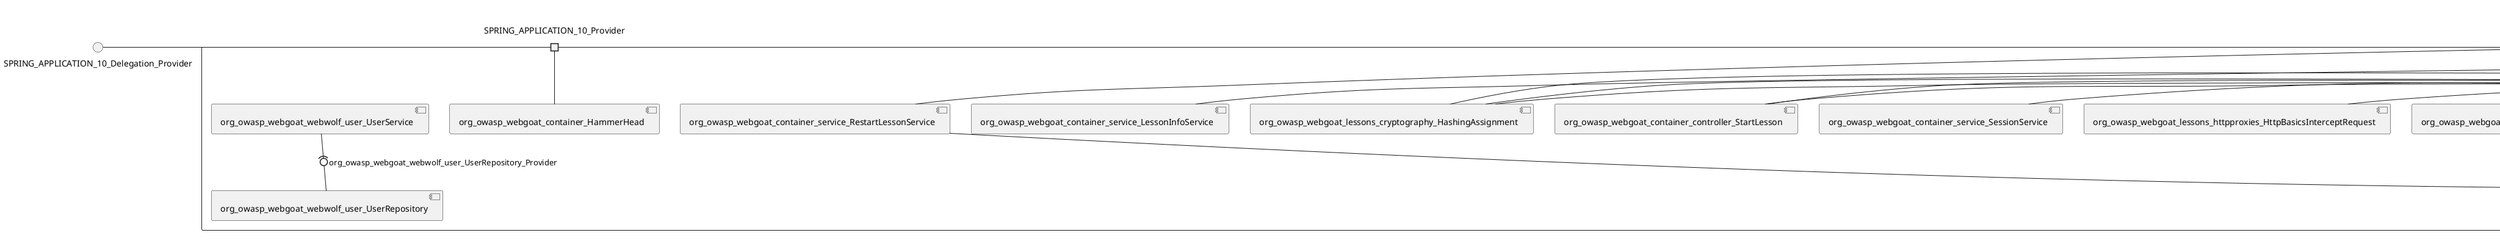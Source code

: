 @startuml
skinparam fixCircleLabelOverlapping true
skinparam componentStyle uml2
() SPRING_APPLICATION_10_Delegation_Provider
() SPRING_APPLICATION_11_Delegation_Provider
() SPRING_APPLICATION_12_Delegation_Provider
() SPRING_APPLICATION_13_Delegation_Provider
() SPRING_APPLICATION_14_Delegation_Provider
() SPRING_APPLICATION_15_Delegation_Provider
() SPRING_APPLICATION_16_Delegation_Provider
() SPRING_APPLICATION_2_Delegation_Provider
() SPRING_APPLICATION_3_Delegation_Provider
() SPRING_APPLICATION_4_Delegation_Provider
() SPRING_APPLICATION_5_Delegation_Provider
() SPRING_APPLICATION_6_Delegation_Provider
() SPRING_APPLICATION_7_Delegation_Provider
() SPRING_APPLICATION_8_Delegation_Provider
() SPRING_APPLICATION_9_Delegation_Provider
() SPRING_APPLICATION_BypassRestrictions_FieldRestrictions_POST_Delegation_Provider
() SPRING_APPLICATION_BypassRestrictions_frontendValidation_POST_Delegation_Provider
() SPRING_APPLICATION_ChromeDevTools_dummy_POST_Delegation_Provider
() SPRING_APPLICATION_ChromeDevTools_network_POST_Delegation_Provider
() SPRING_APPLICATION_CrossSiteScriptingStored_stored_xss_POST_Delegation_Provider
() SPRING_APPLICATION_CrossSiteScriptingStored_stored_xss_follow_up_POST_Delegation_Provider
() SPRING_APPLICATION_CrossSiteScripting_attack1_POST_Delegation_Provider
() SPRING_APPLICATION_CrossSiteScripting_attack3_POST_Delegation_Provider
() SPRING_APPLICATION_CrossSiteScripting_attack4_POST_Delegation_Provider
() SPRING_APPLICATION_CrossSiteScripting_attack5a_GET_Delegation_Provider
() SPRING_APPLICATION_CrossSiteScripting_attack6a_POST_Delegation_Provider
() SPRING_APPLICATION_CrossSiteScripting_dom_follow_up_POST_Delegation_Provider
() SPRING_APPLICATION_CrossSiteScripting_phone_home_xss_POST_Delegation_Provider
() SPRING_APPLICATION_CrossSiteScripting_quiz_GET_POST_Delegation_Provider
() SPRING_APPLICATION_Delegation_Provider
() SPRING_APPLICATION_GET_10_Delegation_Provider
() SPRING_APPLICATION_GET_11_Delegation_Provider
() SPRING_APPLICATION_GET_2_Delegation_Provider
() SPRING_APPLICATION_GET_3_Delegation_Provider
() SPRING_APPLICATION_GET_4_Delegation_Provider
() SPRING_APPLICATION_GET_5_Delegation_Provider
() SPRING_APPLICATION_GET_6_Delegation_Provider
() SPRING_APPLICATION_GET_7_Delegation_Provider
() SPRING_APPLICATION_GET_8_Delegation_Provider
() SPRING_APPLICATION_GET_9_Delegation_Provider
() SPRING_APPLICATION_GET_Delegation_Provider
() SPRING_APPLICATION_HtmlTampering_task_POST_Delegation_Provider
() SPRING_APPLICATION_HttpBasics_attack1_POST_Delegation_Provider
() SPRING_APPLICATION_HttpBasics_attack2_POST_Delegation_Provider
() SPRING_APPLICATION_IDOR_diff_attributes_POST_Delegation_Provider
() SPRING_APPLICATION_IDOR_login_POST_Delegation_Provider
() SPRING_APPLICATION_IDOR_profile_alt_path_POST_Delegation_Provider
() SPRING_APPLICATION_InsecureDeserialization_task_POST_Delegation_Provider
() SPRING_APPLICATION_InsecureLogin_Delegation_Provider
() SPRING_APPLICATION_JWT_decode_POST_Delegation_Provider
() SPRING_APPLICATION_JWT_jku_Delegation_Provider
() SPRING_APPLICATION_JWT_kid_Delegation_Provider
() SPRING_APPLICATION_JWT_quiz_GET_POST_Delegation_Provider
() SPRING_APPLICATION_JWT_refresh_Delegation_Provider
() SPRING_APPLICATION_JWT_secret_POST_Delegation_Provider
() SPRING_APPLICATION_JWT_votings_Delegation_Provider
() SPRING_APPLICATION_LogSpoofing_log_bleeding_POST_Delegation_Provider
() SPRING_APPLICATION_LogSpoofing_log_spoofing_POST_Delegation_Provider
() SPRING_APPLICATION_POST_10_Delegation_Provider
() SPRING_APPLICATION_POST_11_Delegation_Provider
() SPRING_APPLICATION_POST_12_Delegation_Provider
() SPRING_APPLICATION_POST_13_Delegation_Provider
() SPRING_APPLICATION_POST_14_Delegation_Provider
() SPRING_APPLICATION_POST_15_Delegation_Provider
() SPRING_APPLICATION_POST_16_Delegation_Provider
() SPRING_APPLICATION_POST_17_Delegation_Provider
() SPRING_APPLICATION_POST_18_Delegation_Provider
() SPRING_APPLICATION_POST_2_Delegation_Provider
() SPRING_APPLICATION_POST_3_Delegation_Provider
() SPRING_APPLICATION_POST_4_Delegation_Provider
() SPRING_APPLICATION_POST_5_Delegation_Provider
() SPRING_APPLICATION_POST_6_Delegation_Provider
() SPRING_APPLICATION_POST_7_Delegation_Provider
() SPRING_APPLICATION_POST_8_Delegation_Provider
() SPRING_APPLICATION_POST_9_Delegation_Provider
() SPRING_APPLICATION_POST_Delegation_Provider
() SPRING_APPLICATION_PUT_Delegation_Provider
() SPRING_APPLICATION_PasswordReset_ForgotPassword_create_password_reset_link_POST_Delegation_Provider
() SPRING_APPLICATION_PasswordReset_SecurityQuestions_POST_Delegation_Provider
() SPRING_APPLICATION_PasswordReset_reset_Delegation_Provider
() SPRING_APPLICATION_PasswordReset_simple_mail_reset_POST_Delegation_Provider
() SPRING_APPLICATION_PathTraversal_profile_picture_GET_Delegation_Provider
() SPRING_APPLICATION_PathTraversal_profile_picture_fix_GET_Delegation_Provider
() SPRING_APPLICATION_PathTraversal_profile_upload_POST_Delegation_Provider
() SPRING_APPLICATION_PathTraversal_profile_upload_fix_POST_Delegation_Provider
() SPRING_APPLICATION_PathTraversal_profile_upload_remove_user_input_POST_Delegation_Provider
() SPRING_APPLICATION_PathTraversal_random_POST_Delegation_Provider
() SPRING_APPLICATION_PathTraversal_random_picture_GET_Delegation_Provider
() SPRING_APPLICATION_PathTraversal_zip_slip_Delegation_Provider
() SPRING_APPLICATION_SSRF_task1_POST_Delegation_Provider
() SPRING_APPLICATION_SSRF_task2_POST_Delegation_Provider
() SPRING_APPLICATION_SecurePasswords_assignment_POST_Delegation_Provider
() SPRING_APPLICATION_SqlInjectionAdvanced_attack6a_POST_Delegation_Provider
() SPRING_APPLICATION_SqlInjectionAdvanced_attack6b_POST_Delegation_Provider
() SPRING_APPLICATION_SqlInjectionAdvanced_challenge_Login_POST_Delegation_Provider
() SPRING_APPLICATION_SqlInjectionAdvanced_challenge_PUT_Delegation_Provider
() SPRING_APPLICATION_SqlInjectionAdvanced_quiz_GET_POST_Delegation_Provider
() SPRING_APPLICATION_SqlInjectionMitigations_attack10a_POST_Delegation_Provider
() SPRING_APPLICATION_SqlInjectionMitigations_attack10b_POST_Delegation_Provider
() SPRING_APPLICATION_SqlInjectionMitigations_attack12a_POST_Delegation_Provider
() SPRING_APPLICATION_SqlInjectionMitigations_servers_GET_Delegation_Provider
() SPRING_APPLICATION_SqlInjection_assignment5a_POST_Delegation_Provider
() SPRING_APPLICATION_SqlInjection_assignment5b_POST_Delegation_Provider
() SPRING_APPLICATION_SqlInjection_attack10_POST_Delegation_Provider
() SPRING_APPLICATION_SqlInjection_attack2_POST_Delegation_Provider
() SPRING_APPLICATION_SqlInjection_attack3_POST_Delegation_Provider
() SPRING_APPLICATION_SqlInjection_attack4_POST_Delegation_Provider
() SPRING_APPLICATION_SqlInjection_attack5_POST_Delegation_Provider
() SPRING_APPLICATION_SqlInjection_attack8_POST_Delegation_Provider
() SPRING_APPLICATION_SqlInjection_attack9_POST_Delegation_Provider
() SPRING_APPLICATION_SqlOnlyInputValidationOnKeywords_attack_POST_Delegation_Provider
() SPRING_APPLICATION_SqlOnlyInputValidation_attack_POST_Delegation_Provider
() SPRING_APPLICATION_VulnerableComponents_attack1_POST_Delegation_Provider
() SPRING_APPLICATION_WebWolf_GET_Delegation_Provider
() SPRING_APPLICATION_WebWolf_landing_Delegation_Provider
() SPRING_APPLICATION_WebWolf_mail_Delegation_Provider
() SPRING_APPLICATION_challenge_1_POST_Delegation_Provider
() SPRING_APPLICATION_challenge_5_POST_Delegation_Provider
() SPRING_APPLICATION_challenge_7_Delegation_Provider
() SPRING_APPLICATION_challenge_8_Delegation_Provider
() SPRING_APPLICATION_challenge_logo_Delegation_Provider
() SPRING_APPLICATION_cia_quiz_GET_POST_Delegation_Provider
() SPRING_APPLICATION_clientSideFiltering_attack1_POST_Delegation_Provider
() SPRING_APPLICATION_clientSideFiltering_challenge_store_coupons_GET_Delegation_Provider
() SPRING_APPLICATION_clientSideFiltering_getItForFree_POST_Delegation_Provider
() SPRING_APPLICATION_clientSideFiltering_salaries_GET_Delegation_Provider
() SPRING_APPLICATION_crypto_encoding_basic_auth_POST_Delegation_Provider
() SPRING_APPLICATION_crypto_encoding_xor_POST_Delegation_Provider
() SPRING_APPLICATION_crypto_hashing_POST_Delegation_Provider
() SPRING_APPLICATION_crypto_secure_defaults_POST_Delegation_Provider
() SPRING_APPLICATION_crypto_signing_verify_POST_Delegation_Provider
() SPRING_APPLICATION_csrf_feedback_message_POST_Delegation_Provider
() SPRING_APPLICATION_csrf_review_POST_Delegation_Provider
() SPRING_APPLICATION_files_GET_Delegation_Provider
() SPRING_APPLICATION_fileupload_POST_Delegation_Provider
() SPRING_APPLICATION_jwt_Delegation_Provider
() SPRING_APPLICATION_landing_Delegation_Provider
() SPRING_APPLICATION_lesson_template_Delegation_Provider
() SPRING_APPLICATION_login_oauth_mvc_GET_Delegation_Provider
() SPRING_APPLICATION_mail_DELETE_GET_POST_Delegation_Provider
() SPRING_APPLICATION_register_mvc_POST_Delegation_Provider
() SPRING_APPLICATION_registration_GET_Delegation_Provider
() SPRING_APPLICATION_requests_GET_Delegation_Provider
() SPRING_APPLICATION_scoreboard_data_GET_Delegation_Provider
() SPRING_APPLICATION_server_directory_GET_Delegation_Provider
() SPRING_APPLICATION_service_debug_labels_mvc_Delegation_Provider
() SPRING_APPLICATION_service_lessonoverview_mvc_Delegation_Provider
() SPRING_APPLICATION_xxe_comments_GET_Delegation_Provider
rectangle System {
[org_owasp_webgoat_container_HammerHead] [[webgoat-webgoat.repository#_bOOCNjdSEe-uges6n0dm1w]]
[org_owasp_webgoat_container_WebWolfRedirect] [[webgoat-webgoat.repository#_bOOCNjdSEe-uges6n0dm1w]]
[org_owasp_webgoat_container_controller_StartLesson] [[webgoat-webgoat.repository#_bOOCNjdSEe-uges6n0dm1w]]
[org_owasp_webgoat_container_controller_Welcome] [[webgoat-webgoat.repository#_bOOCNjdSEe-uges6n0dm1w]]
[org_owasp_webgoat_container_i18n_PluginMessages_Provider] [[webgoat-webgoat.repository#_bOOCNjdSEe-uges6n0dm1w]]
[org_owasp_webgoat_container_service_EnvironmentService] [[webgoat-webgoat.repository#_bOOCNjdSEe-uges6n0dm1w]]
[org_owasp_webgoat_container_service_HintService] [[webgoat-webgoat.repository#_bOOCNjdSEe-uges6n0dm1w]]
[org_owasp_webgoat_container_service_LabelDebugService] [[webgoat-webgoat.repository#_bOOCNjdSEe-uges6n0dm1w]]
[org_owasp_webgoat_container_service_LabelService] [[webgoat-webgoat.repository#_bOOCNjdSEe-uges6n0dm1w]]
[org_owasp_webgoat_container_service_LessonInfoService] [[webgoat-webgoat.repository#_bOOCNjdSEe-uges6n0dm1w]]
[org_owasp_webgoat_container_service_LessonMenuService] [[webgoat-webgoat.repository#_bOOCNjdSEe-uges6n0dm1w]]
[org_owasp_webgoat_container_service_LessonProgressService] [[webgoat-webgoat.repository#_bOOCNjdSEe-uges6n0dm1w]]
[org_owasp_webgoat_container_service_LessonTitleService] [[webgoat-webgoat.repository#_bOOCNjdSEe-uges6n0dm1w]]
[org_owasp_webgoat_container_service_ReportCardService] [[webgoat-webgoat.repository#_bOOCNjdSEe-uges6n0dm1w]]
[org_owasp_webgoat_container_service_RestartLessonService] [[webgoat-webgoat.repository#_bOOCNjdSEe-uges6n0dm1w]]
[org_owasp_webgoat_container_service_SessionService] [[webgoat-webgoat.repository#_bOOCNjdSEe-uges6n0dm1w]]
[org_owasp_webgoat_container_session_UserSessionData_Provider] [[webgoat-webgoat.repository#_bOOCNjdSEe-uges6n0dm1w]]
[org_owasp_webgoat_container_session_WebSession_Provider] [[webgoat-webgoat.repository#_bOOCNjdSEe-uges6n0dm1w]]
[org_owasp_webgoat_container_users_RegistrationController] [[webgoat-webgoat.repository#_bOOCNjdSEe-uges6n0dm1w]]
[org_owasp_webgoat_container_users_Scoreboard] [[webgoat-webgoat.repository#_bOOCNjdSEe-uges6n0dm1w]]
[org_owasp_webgoat_container_users_UserRepository] [[webgoat-webgoat.repository#_bOOCNjdSEe-uges6n0dm1w]]
[org_owasp_webgoat_container_users_UserService] [[webgoat-webgoat.repository#_bOOCNjdSEe-uges6n0dm1w]]
[org_owasp_webgoat_container_users_UserTrackerRepository] [[webgoat-webgoat.repository#_bOOCNjdSEe-uges6n0dm1w]]
[org_owasp_webgoat_lessons_authbypass_VerifyAccount] [[webgoat-webgoat.repository#_bOOCNjdSEe-uges6n0dm1w]]
[org_owasp_webgoat_lessons_bypassrestrictions_BypassRestrictionsFieldRestrictions] [[webgoat-webgoat.repository#_bOOCNjdSEe-uges6n0dm1w]]
[org_owasp_webgoat_lessons_bypassrestrictions_BypassRestrictionsFrontendValidation] [[webgoat-webgoat.repository#_bOOCNjdSEe-uges6n0dm1w]]
[org_owasp_webgoat_lessons_challenges_FlagController] [[webgoat-webgoat.repository#_bOOCNjdSEe-uges6n0dm1w]]
[org_owasp_webgoat_lessons_challenges_challenge1_Assignment1] [[webgoat-webgoat.repository#_bOOCNjdSEe-uges6n0dm1w]]
[org_owasp_webgoat_lessons_challenges_challenge1_ImageServlet] [[webgoat-webgoat.repository#_bOOCNjdSEe-uges6n0dm1w]]
[org_owasp_webgoat_lessons_challenges_challenge5_Assignment5] [[webgoat-webgoat.repository#_bOOCNjdSEe-uges6n0dm1w]]
[org_owasp_webgoat_lessons_challenges_challenge7_Assignment7] [[webgoat-webgoat.repository#_bOOCNjdSEe-uges6n0dm1w]]
[org_owasp_webgoat_lessons_challenges_challenge8_Assignment8] [[webgoat-webgoat.repository#_bOOCNjdSEe-uges6n0dm1w]]
[org_owasp_webgoat_lessons_chromedevtools_NetworkDummy] [[webgoat-webgoat.repository#_bOOCNjdSEe-uges6n0dm1w]]
[org_owasp_webgoat_lessons_chromedevtools_NetworkLesson] [[webgoat-webgoat.repository#_bOOCNjdSEe-uges6n0dm1w]]
[org_owasp_webgoat_lessons_cia_CIAQuiz] [[webgoat-webgoat.repository#_bOOCNjdSEe-uges6n0dm1w]]
[org_owasp_webgoat_lessons_clientsidefiltering_ClientSideFilteringAssignment] [[webgoat-webgoat.repository#_bOOCNjdSEe-uges6n0dm1w]]
[org_owasp_webgoat_lessons_clientsidefiltering_ClientSideFilteringFreeAssignment] [[webgoat-webgoat.repository#_bOOCNjdSEe-uges6n0dm1w]]
[org_owasp_webgoat_lessons_clientsidefiltering_Salaries] [[webgoat-webgoat.repository#_bOOCNjdSEe-uges6n0dm1w]]
[org_owasp_webgoat_lessons_clientsidefiltering_ShopEndpoint] [[webgoat-webgoat.repository#_bOOCNjdSEe-uges6n0dm1w]]
[org_owasp_webgoat_lessons_cryptography_EncodingAssignment] [[webgoat-webgoat.repository#_bOOCNjdSEe-uges6n0dm1w]]
[org_owasp_webgoat_lessons_cryptography_HashingAssignment] [[webgoat-webgoat.repository#_bOOCNjdSEe-uges6n0dm1w]]
[org_owasp_webgoat_lessons_cryptography_SecureDefaultsAssignment] [[webgoat-webgoat.repository#_bOOCNjdSEe-uges6n0dm1w]]
[org_owasp_webgoat_lessons_cryptography_SigningAssignment] [[webgoat-webgoat.repository#_bOOCNjdSEe-uges6n0dm1w]]
[org_owasp_webgoat_lessons_cryptography_XOREncodingAssignment] [[webgoat-webgoat.repository#_bOOCNjdSEe-uges6n0dm1w]]
[org_owasp_webgoat_lessons_csrf_CSRFConfirmFlag1] [[webgoat-webgoat.repository#_bOOCNjdSEe-uges6n0dm1w]]
[org_owasp_webgoat_lessons_csrf_CSRFFeedback] [[webgoat-webgoat.repository#_bOOCNjdSEe-uges6n0dm1w]]
[org_owasp_webgoat_lessons_csrf_CSRFGetFlag] [[webgoat-webgoat.repository#_bOOCNjdSEe-uges6n0dm1w]]
[org_owasp_webgoat_lessons_csrf_CSRFLogin] [[webgoat-webgoat.repository#_bOOCNjdSEe-uges6n0dm1w]]
[org_owasp_webgoat_lessons_csrf_ForgedReviews] [[webgoat-webgoat.repository#_bOOCNjdSEe-uges6n0dm1w]]
[org_owasp_webgoat_lessons_csrf_ObjectMapper_Provider] [[webgoat-webgoat.repository#_bOOCNjdSEe-uges6n0dm1w]]
[org_owasp_webgoat_lessons_deserialization_InsecureDeserializationTask] [[webgoat-webgoat.repository#_bOOCNjdSEe-uges6n0dm1w]]
[org_owasp_webgoat_lessons_hijacksession_HijackSessionAssignment] [[webgoat-webgoat.repository#_bOOCNjdSEe-uges6n0dm1w]]
[org_owasp_webgoat_lessons_hijacksession_cas_HijackSessionAuthenticationProvider] [[webgoat-webgoat.repository#_bOOCNjdSEe-uges6n0dm1w]]
[org_owasp_webgoat_lessons_htmltampering_HtmlTamperingTask] [[webgoat-webgoat.repository#_bOOCNjdSEe-uges6n0dm1w]]
[org_owasp_webgoat_lessons_httpbasics_HttpBasicsLesson] [[webgoat-webgoat.repository#_bOOCNjdSEe-uges6n0dm1w]]
[org_owasp_webgoat_lessons_httpbasics_HttpBasicsQuiz] [[webgoat-webgoat.repository#_bOOCNjdSEe-uges6n0dm1w]]
[org_owasp_webgoat_lessons_httpproxies_HttpBasicsInterceptRequest] [[webgoat-webgoat.repository#_bOOCNjdSEe-uges6n0dm1w]]
[org_owasp_webgoat_lessons_idor_IDORDiffAttributes] [[webgoat-webgoat.repository#_bOOCNjdSEe-uges6n0dm1w]]
[org_owasp_webgoat_lessons_idor_IDOREditOtherProfile] [[webgoat-webgoat.repository#_bOOCNjdSEe-uges6n0dm1w]]
[org_owasp_webgoat_lessons_idor_IDORLogin] [[webgoat-webgoat.repository#_bOOCNjdSEe-uges6n0dm1w]]
[org_owasp_webgoat_lessons_idor_IDORViewOtherProfile] [[webgoat-webgoat.repository#_bOOCNjdSEe-uges6n0dm1w]]
[org_owasp_webgoat_lessons_idor_IDORViewOwnProfile] [[webgoat-webgoat.repository#_bOOCNjdSEe-uges6n0dm1w]]
[org_owasp_webgoat_lessons_idor_IDORViewOwnProfileAltUrl] [[webgoat-webgoat.repository#_bOOCNjdSEe-uges6n0dm1w]]
[org_owasp_webgoat_lessons_insecurelogin_InsecureLoginTask] [[webgoat-webgoat.repository#_bOOCNjdSEe-uges6n0dm1w]]
[org_owasp_webgoat_lessons_jwt_JWTDecodeEndpoint] [[webgoat-webgoat.repository#_bOOCNjdSEe-uges6n0dm1w]]
[org_owasp_webgoat_lessons_jwt_JWTQuiz] [[webgoat-webgoat.repository#_bOOCNjdSEe-uges6n0dm1w]]
[org_owasp_webgoat_lessons_jwt_JWTRefreshEndpoint] [[webgoat-webgoat.repository#_bOOCNjdSEe-uges6n0dm1w]]
[org_owasp_webgoat_lessons_jwt_JWTSecretKeyEndpoint] [[webgoat-webgoat.repository#_bOOCNjdSEe-uges6n0dm1w]]
[org_owasp_webgoat_lessons_jwt_JWTVotesEndpoint] [[webgoat-webgoat.repository#_bOOCNjdSEe-uges6n0dm1w]]
[org_owasp_webgoat_lessons_jwt_claimmisuse_JWTHeaderJKUEndpoint] [[webgoat-webgoat.repository#_bOOCNjdSEe-uges6n0dm1w]]
[org_owasp_webgoat_lessons_jwt_claimmisuse_JWTHeaderKIDEndpoint] [[webgoat-webgoat.repository#_bOOCNjdSEe-uges6n0dm1w]]
[org_owasp_webgoat_lessons_lessontemplate_SampleAttack] [[webgoat-webgoat.repository#_bOOCNjdSEe-uges6n0dm1w]]
[org_owasp_webgoat_lessons_logging_LogBleedingTask] [[webgoat-webgoat.repository#_bOOCNjdSEe-uges6n0dm1w]]
[org_owasp_webgoat_lessons_logging_LogSpoofingTask] [[webgoat-webgoat.repository#_bOOCNjdSEe-uges6n0dm1w]]
[org_owasp_webgoat_lessons_missingac_MissingFunctionACHiddenMenus] [[webgoat-webgoat.repository#_bOOCNjdSEe-uges6n0dm1w]]
[org_owasp_webgoat_lessons_missingac_MissingFunctionACUsers] [[webgoat-webgoat.repository#_bOOCNjdSEe-uges6n0dm1w]]
[org_owasp_webgoat_lessons_missingac_MissingFunctionACYourHash] [[webgoat-webgoat.repository#_bOOCNjdSEe-uges6n0dm1w]]
[org_owasp_webgoat_lessons_missingac_MissingFunctionACYourHashAdmin] [[webgoat-webgoat.repository#_bOOCNjdSEe-uges6n0dm1w]]
[org_owasp_webgoat_lessons_passwordreset_QuestionsAssignment] [[webgoat-webgoat.repository#_bOOCNjdSEe-uges6n0dm1w]]
[org_owasp_webgoat_lessons_passwordreset_ResetLinkAssignment] [[webgoat-webgoat.repository#_bOOCNjdSEe-uges6n0dm1w]]
[org_owasp_webgoat_lessons_passwordreset_ResetLinkAssignmentForgotPassword] [[webgoat-webgoat.repository#_bOOCNjdSEe-uges6n0dm1w]]
[org_owasp_webgoat_lessons_passwordreset_SecurityQuestionAssignment] [[webgoat-webgoat.repository#_bOOCNjdSEe-uges6n0dm1w]]
[org_owasp_webgoat_lessons_passwordreset_SimpleMailAssignment] [[webgoat-webgoat.repository#_bOOCNjdSEe-uges6n0dm1w]]
[org_owasp_webgoat_lessons_passwordreset_TriedQuestions] [[webgoat-webgoat.repository#_bOOCNjdSEe-uges6n0dm1w]]
[org_owasp_webgoat_lessons_pathtraversal_ProfileUpload] [[webgoat-webgoat.repository#_bOOCNjdSEe-uges6n0dm1w]]
[org_owasp_webgoat_lessons_pathtraversal_ProfileUploadFix] [[webgoat-webgoat.repository#_bOOCNjdSEe-uges6n0dm1w]]
[org_owasp_webgoat_lessons_pathtraversal_ProfileUploadRemoveUserInput] [[webgoat-webgoat.repository#_bOOCNjdSEe-uges6n0dm1w]]
[org_owasp_webgoat_lessons_pathtraversal_ProfileUploadRetrieval] [[webgoat-webgoat.repository#_bOOCNjdSEe-uges6n0dm1w]]
[org_owasp_webgoat_lessons_pathtraversal_ProfileZipSlip] [[webgoat-webgoat.repository#_bOOCNjdSEe-uges6n0dm1w]]
[org_owasp_webgoat_lessons_securepasswords_SecurePasswordsAssignment] [[webgoat-webgoat.repository#_bOOCNjdSEe-uges6n0dm1w]]
[org_owasp_webgoat_lessons_spoofcookie_SpoofCookieAssignment] [[webgoat-webgoat.repository#_bOOCNjdSEe-uges6n0dm1w]]
[org_owasp_webgoat_lessons_sqlinjection_advanced_SqlInjectionChallenge] [[webgoat-webgoat.repository#_bOOCNjdSEe-uges6n0dm1w]]
[org_owasp_webgoat_lessons_sqlinjection_advanced_SqlInjectionChallengeLogin] [[webgoat-webgoat.repository#_bOOCNjdSEe-uges6n0dm1w]]
[org_owasp_webgoat_lessons_sqlinjection_advanced_SqlInjectionLesson6a] [[webgoat-webgoat.repository#_bOOCNjdSEe-uges6n0dm1w]]
[org_owasp_webgoat_lessons_sqlinjection_advanced_SqlInjectionLesson6b] [[webgoat-webgoat.repository#_bOOCNjdSEe-uges6n0dm1w]]
[org_owasp_webgoat_lessons_sqlinjection_advanced_SqlInjectionQuiz] [[webgoat-webgoat.repository#_bOOCNjdSEe-uges6n0dm1w]]
[org_owasp_webgoat_lessons_sqlinjection_introduction_SqlInjectionLesson10] [[webgoat-webgoat.repository#_bOOCNjdSEe-uges6n0dm1w]]
[org_owasp_webgoat_lessons_sqlinjection_introduction_SqlInjectionLesson2] [[webgoat-webgoat.repository#_bOOCNjdSEe-uges6n0dm1w]]
[org_owasp_webgoat_lessons_sqlinjection_introduction_SqlInjectionLesson3] [[webgoat-webgoat.repository#_bOOCNjdSEe-uges6n0dm1w]]
[org_owasp_webgoat_lessons_sqlinjection_introduction_SqlInjectionLesson4] [[webgoat-webgoat.repository#_bOOCNjdSEe-uges6n0dm1w]]
[org_owasp_webgoat_lessons_sqlinjection_introduction_SqlInjectionLesson5] [[webgoat-webgoat.repository#_bOOCNjdSEe-uges6n0dm1w]]
[org_owasp_webgoat_lessons_sqlinjection_introduction_SqlInjectionLesson5a] [[webgoat-webgoat.repository#_bOOCNjdSEe-uges6n0dm1w]]
[org_owasp_webgoat_lessons_sqlinjection_introduction_SqlInjectionLesson5b] [[webgoat-webgoat.repository#_bOOCNjdSEe-uges6n0dm1w]]
[org_owasp_webgoat_lessons_sqlinjection_introduction_SqlInjectionLesson8] [[webgoat-webgoat.repository#_bOOCNjdSEe-uges6n0dm1w]]
[org_owasp_webgoat_lessons_sqlinjection_introduction_SqlInjectionLesson9] [[webgoat-webgoat.repository#_bOOCNjdSEe-uges6n0dm1w]]
[org_owasp_webgoat_lessons_sqlinjection_mitigation_Servers] [[webgoat-webgoat.repository#_bOOCNjdSEe-uges6n0dm1w]]
[org_owasp_webgoat_lessons_sqlinjection_mitigation_SqlInjectionLesson10a] [[webgoat-webgoat.repository#_bOOCNjdSEe-uges6n0dm1w]]
[org_owasp_webgoat_lessons_sqlinjection_mitigation_SqlInjectionLesson10b] [[webgoat-webgoat.repository#_bOOCNjdSEe-uges6n0dm1w]]
[org_owasp_webgoat_lessons_sqlinjection_mitigation_SqlInjectionLesson13] [[webgoat-webgoat.repository#_bOOCNjdSEe-uges6n0dm1w]]
[org_owasp_webgoat_lessons_sqlinjection_mitigation_SqlOnlyInputValidation] [[webgoat-webgoat.repository#_bOOCNjdSEe-uges6n0dm1w]]
[org_owasp_webgoat_lessons_sqlinjection_mitigation_SqlOnlyInputValidationOnKeywords] [[webgoat-webgoat.repository#_bOOCNjdSEe-uges6n0dm1w]]
[org_owasp_webgoat_lessons_ssrf_SSRFTask1] [[webgoat-webgoat.repository#_bOOCNjdSEe-uges6n0dm1w]]
[org_owasp_webgoat_lessons_ssrf_SSRFTask2] [[webgoat-webgoat.repository#_bOOCNjdSEe-uges6n0dm1w]]
[org_owasp_webgoat_lessons_vulnerablecomponents_VulnerableComponentsLesson] [[webgoat-webgoat.repository#_bOOCNjdSEe-uges6n0dm1w]]
[org_owasp_webgoat_lessons_webwolfintroduction_LandingAssignment] [[webgoat-webgoat.repository#_bOOCNjdSEe-uges6n0dm1w]]
[org_owasp_webgoat_lessons_webwolfintroduction_MailAssignment] [[webgoat-webgoat.repository#_bOOCNjdSEe-uges6n0dm1w]]
[org_owasp_webgoat_lessons_xss_CrossSiteScriptingLesson1] [[webgoat-webgoat.repository#_bOOCNjdSEe-uges6n0dm1w]]
[org_owasp_webgoat_lessons_xss_CrossSiteScriptingLesson3] [[webgoat-webgoat.repository#_bOOCNjdSEe-uges6n0dm1w]]
[org_owasp_webgoat_lessons_xss_CrossSiteScriptingLesson4] [[webgoat-webgoat.repository#_bOOCNjdSEe-uges6n0dm1w]]
[org_owasp_webgoat_lessons_xss_CrossSiteScriptingLesson5a] [[webgoat-webgoat.repository#_bOOCNjdSEe-uges6n0dm1w]]
[org_owasp_webgoat_lessons_xss_CrossSiteScriptingLesson6a] [[webgoat-webgoat.repository#_bOOCNjdSEe-uges6n0dm1w]]
[org_owasp_webgoat_lessons_xss_CrossSiteScriptingQuiz] [[webgoat-webgoat.repository#_bOOCNjdSEe-uges6n0dm1w]]
[org_owasp_webgoat_lessons_xss_DOMCrossSiteScripting] [[webgoat-webgoat.repository#_bOOCNjdSEe-uges6n0dm1w]]
[org_owasp_webgoat_lessons_xss_DOMCrossSiteScriptingVerifier] [[webgoat-webgoat.repository#_bOOCNjdSEe-uges6n0dm1w]]
[org_owasp_webgoat_lessons_xss_stored_StoredCrossSiteScriptingVerifier] [[webgoat-webgoat.repository#_bOOCNjdSEe-uges6n0dm1w]]
[org_owasp_webgoat_lessons_xss_stored_StoredXssComments] [[webgoat-webgoat.repository#_bOOCNjdSEe-uges6n0dm1w]]
[org_owasp_webgoat_lessons_xxe_BlindSendFileAssignment] [[webgoat-webgoat.repository#_bOOCNjdSEe-uges6n0dm1w]]
[org_owasp_webgoat_lessons_xxe_CommentsCache] [[webgoat-webgoat.repository#_bOOCNjdSEe-uges6n0dm1w]]
[org_owasp_webgoat_lessons_xxe_CommentsEndpoint] [[webgoat-webgoat.repository#_bOOCNjdSEe-uges6n0dm1w]]
[org_owasp_webgoat_lessons_xxe_ContentTypeAssignment] [[webgoat-webgoat.repository#_bOOCNjdSEe-uges6n0dm1w]]
[org_owasp_webgoat_lessons_xxe_SimpleXXE] [[webgoat-webgoat.repository#_bOOCNjdSEe-uges6n0dm1w]]
[org_owasp_webgoat_webwolf_FileServer] [[webgoat-webgoat.repository#_bOOCNjdSEe-uges6n0dm1w]]
[org_owasp_webgoat_webwolf_jwt_JWTController] [[webgoat-webgoat.repository#_bOOCNjdSEe-uges6n0dm1w]]
[org_owasp_webgoat_webwolf_mailbox_MailboxController] [[webgoat-webgoat.repository#_bOOCNjdSEe-uges6n0dm1w]]
[org_owasp_webgoat_webwolf_mailbox_MailboxRepository] [[webgoat-webgoat.repository#_bOOCNjdSEe-uges6n0dm1w]]
[org_owasp_webgoat_webwolf_requests_LandingPage] [[webgoat-webgoat.repository#_bOOCNjdSEe-uges6n0dm1w]]
[org_owasp_webgoat_webwolf_requests_Requests] [[webgoat-webgoat.repository#_bOOCNjdSEe-uges6n0dm1w]]
[org_owasp_webgoat_webwolf_user_UserRepository] [[webgoat-webgoat.repository#_bOOCNjdSEe-uges6n0dm1w]]
[org_owasp_webgoat_webwolf_user_UserService] [[webgoat-webgoat.repository#_bOOCNjdSEe-uges6n0dm1w]]
port SPRING_APPLICATION_10_Provider
SPRING_APPLICATION_10_Delegation_Provider - SPRING_APPLICATION_10_Provider
SPRING_APPLICATION_10_Provider - [org_owasp_webgoat_container_HammerHead]
port SPRING_APPLICATION_11_Provider
SPRING_APPLICATION_11_Delegation_Provider - SPRING_APPLICATION_11_Provider
SPRING_APPLICATION_11_Provider - [org_owasp_webgoat_container_service_RestartLessonService]
port SPRING_APPLICATION_12_Provider
SPRING_APPLICATION_12_Delegation_Provider - SPRING_APPLICATION_12_Provider
SPRING_APPLICATION_12_Provider - [org_owasp_webgoat_webwolf_FileServer]
port SPRING_APPLICATION_13_Provider
SPRING_APPLICATION_13_Delegation_Provider - SPRING_APPLICATION_13_Provider
SPRING_APPLICATION_13_Provider - [org_owasp_webgoat_container_service_LabelDebugService]
port SPRING_APPLICATION_14_Provider
SPRING_APPLICATION_14_Delegation_Provider - SPRING_APPLICATION_14_Provider
SPRING_APPLICATION_14_Provider - [org_owasp_webgoat_lessons_cryptography_HashingAssignment]
port SPRING_APPLICATION_15_Provider
SPRING_APPLICATION_15_Delegation_Provider - SPRING_APPLICATION_15_Provider
SPRING_APPLICATION_15_Provider - [org_owasp_webgoat_container_service_LessonInfoService]
port SPRING_APPLICATION_16_Provider
SPRING_APPLICATION_16_Delegation_Provider - SPRING_APPLICATION_16_Provider
SPRING_APPLICATION_16_Provider - [org_owasp_webgoat_lessons_cryptography_HashingAssignment]
port SPRING_APPLICATION_2_Provider
SPRING_APPLICATION_2_Delegation_Provider - SPRING_APPLICATION_2_Provider
SPRING_APPLICATION_2_Provider - [org_owasp_webgoat_container_controller_StartLesson]
port SPRING_APPLICATION_3_Provider
SPRING_APPLICATION_3_Delegation_Provider - SPRING_APPLICATION_3_Provider
SPRING_APPLICATION_3_Provider - [org_owasp_webgoat_container_controller_StartLesson]
port SPRING_APPLICATION_4_Provider
SPRING_APPLICATION_4_Delegation_Provider - SPRING_APPLICATION_4_Provider
SPRING_APPLICATION_4_Provider - [org_owasp_webgoat_lessons_cryptography_SigningAssignment]
port SPRING_APPLICATION_5_Provider
SPRING_APPLICATION_5_Delegation_Provider - SPRING_APPLICATION_5_Provider
SPRING_APPLICATION_5_Provider - [org_owasp_webgoat_lessons_jwt_JWTSecretKeyEndpoint]
port SPRING_APPLICATION_6_Provider
SPRING_APPLICATION_6_Delegation_Provider - SPRING_APPLICATION_6_Provider
SPRING_APPLICATION_6_Provider - [org_owasp_webgoat_container_service_SessionService]
port SPRING_APPLICATION_7_Provider
SPRING_APPLICATION_7_Delegation_Provider - SPRING_APPLICATION_7_Provider
SPRING_APPLICATION_7_Provider - [org_owasp_webgoat_lessons_xxe_SimpleXXE]
port SPRING_APPLICATION_8_Provider
SPRING_APPLICATION_8_Delegation_Provider - SPRING_APPLICATION_8_Provider
SPRING_APPLICATION_8_Provider - [org_owasp_webgoat_lessons_httpproxies_HttpBasicsInterceptRequest]
port SPRING_APPLICATION_9_Provider
SPRING_APPLICATION_9_Delegation_Provider - SPRING_APPLICATION_9_Provider
SPRING_APPLICATION_9_Provider - [org_owasp_webgoat_container_service_LessonTitleService]
port SPRING_APPLICATION_BypassRestrictions_FieldRestrictions_POST_Provider
SPRING_APPLICATION_BypassRestrictions_FieldRestrictions_POST_Delegation_Provider - SPRING_APPLICATION_BypassRestrictions_FieldRestrictions_POST_Provider
SPRING_APPLICATION_BypassRestrictions_FieldRestrictions_POST_Provider - [org_owasp_webgoat_lessons_bypassrestrictions_BypassRestrictionsFieldRestrictions]
port SPRING_APPLICATION_BypassRestrictions_frontendValidation_POST_Provider
SPRING_APPLICATION_BypassRestrictions_frontendValidation_POST_Delegation_Provider - SPRING_APPLICATION_BypassRestrictions_frontendValidation_POST_Provider
SPRING_APPLICATION_BypassRestrictions_frontendValidation_POST_Provider - [org_owasp_webgoat_lessons_bypassrestrictions_BypassRestrictionsFrontendValidation]
port SPRING_APPLICATION_ChromeDevTools_dummy_POST_Provider
SPRING_APPLICATION_ChromeDevTools_dummy_POST_Delegation_Provider - SPRING_APPLICATION_ChromeDevTools_dummy_POST_Provider
SPRING_APPLICATION_ChromeDevTools_dummy_POST_Provider - [org_owasp_webgoat_lessons_chromedevtools_NetworkDummy]
port SPRING_APPLICATION_ChromeDevTools_network_POST_Provider
SPRING_APPLICATION_ChromeDevTools_network_POST_Delegation_Provider - SPRING_APPLICATION_ChromeDevTools_network_POST_Provider
SPRING_APPLICATION_ChromeDevTools_network_POST_Provider - [org_owasp_webgoat_lessons_chromedevtools_NetworkLesson]
port SPRING_APPLICATION_CrossSiteScriptingStored_stored_xss_POST_Provider
SPRING_APPLICATION_CrossSiteScriptingStored_stored_xss_POST_Delegation_Provider - SPRING_APPLICATION_CrossSiteScriptingStored_stored_xss_POST_Provider
SPRING_APPLICATION_CrossSiteScriptingStored_stored_xss_POST_Provider - [org_owasp_webgoat_lessons_xss_stored_StoredXssComments]
port SPRING_APPLICATION_CrossSiteScriptingStored_stored_xss_follow_up_POST_Provider
SPRING_APPLICATION_CrossSiteScriptingStored_stored_xss_follow_up_POST_Delegation_Provider - SPRING_APPLICATION_CrossSiteScriptingStored_stored_xss_follow_up_POST_Provider
SPRING_APPLICATION_CrossSiteScriptingStored_stored_xss_follow_up_POST_Provider - [org_owasp_webgoat_lessons_xss_stored_StoredCrossSiteScriptingVerifier]
port SPRING_APPLICATION_CrossSiteScripting_attack1_POST_Provider
SPRING_APPLICATION_CrossSiteScripting_attack1_POST_Delegation_Provider - SPRING_APPLICATION_CrossSiteScripting_attack1_POST_Provider
SPRING_APPLICATION_CrossSiteScripting_attack1_POST_Provider - [org_owasp_webgoat_lessons_xss_CrossSiteScriptingLesson1]
port SPRING_APPLICATION_CrossSiteScripting_attack3_POST_Provider
SPRING_APPLICATION_CrossSiteScripting_attack3_POST_Delegation_Provider - SPRING_APPLICATION_CrossSiteScripting_attack3_POST_Provider
SPRING_APPLICATION_CrossSiteScripting_attack3_POST_Provider - [org_owasp_webgoat_lessons_xss_CrossSiteScriptingLesson3]
port SPRING_APPLICATION_CrossSiteScripting_attack4_POST_Provider
SPRING_APPLICATION_CrossSiteScripting_attack4_POST_Delegation_Provider - SPRING_APPLICATION_CrossSiteScripting_attack4_POST_Provider
SPRING_APPLICATION_CrossSiteScripting_attack4_POST_Provider - [org_owasp_webgoat_lessons_xss_CrossSiteScriptingLesson4]
port SPRING_APPLICATION_CrossSiteScripting_attack5a_GET_Provider
SPRING_APPLICATION_CrossSiteScripting_attack5a_GET_Delegation_Provider - SPRING_APPLICATION_CrossSiteScripting_attack5a_GET_Provider
SPRING_APPLICATION_CrossSiteScripting_attack5a_GET_Provider - [org_owasp_webgoat_lessons_xss_CrossSiteScriptingLesson5a]
port SPRING_APPLICATION_CrossSiteScripting_attack6a_POST_Provider
SPRING_APPLICATION_CrossSiteScripting_attack6a_POST_Delegation_Provider - SPRING_APPLICATION_CrossSiteScripting_attack6a_POST_Provider
SPRING_APPLICATION_CrossSiteScripting_attack6a_POST_Provider - [org_owasp_webgoat_lessons_xss_CrossSiteScriptingLesson6a]
port SPRING_APPLICATION_CrossSiteScripting_dom_follow_up_POST_Provider
SPRING_APPLICATION_CrossSiteScripting_dom_follow_up_POST_Delegation_Provider - SPRING_APPLICATION_CrossSiteScripting_dom_follow_up_POST_Provider
SPRING_APPLICATION_CrossSiteScripting_dom_follow_up_POST_Provider - [org_owasp_webgoat_lessons_xss_DOMCrossSiteScriptingVerifier]
port SPRING_APPLICATION_CrossSiteScripting_phone_home_xss_POST_Provider
SPRING_APPLICATION_CrossSiteScripting_phone_home_xss_POST_Delegation_Provider - SPRING_APPLICATION_CrossSiteScripting_phone_home_xss_POST_Provider
SPRING_APPLICATION_CrossSiteScripting_phone_home_xss_POST_Provider - [org_owasp_webgoat_lessons_xss_DOMCrossSiteScripting]
port SPRING_APPLICATION_CrossSiteScripting_quiz_GET_POST_Provider
SPRING_APPLICATION_CrossSiteScripting_quiz_GET_POST_Delegation_Provider - SPRING_APPLICATION_CrossSiteScripting_quiz_GET_POST_Provider
SPRING_APPLICATION_CrossSiteScripting_quiz_GET_POST_Provider - [org_owasp_webgoat_lessons_xss_CrossSiteScriptingQuiz]
port SPRING_APPLICATION_Provider
SPRING_APPLICATION_Delegation_Provider - SPRING_APPLICATION_Provider
SPRING_APPLICATION_Provider - [org_owasp_webgoat_container_service_LessonMenuService]
port SPRING_APPLICATION_GET_10_Provider
SPRING_APPLICATION_GET_10_Delegation_Provider - SPRING_APPLICATION_GET_10_Provider
SPRING_APPLICATION_GET_10_Provider - [org_owasp_webgoat_lessons_idor_IDORViewOtherProfile]
port SPRING_APPLICATION_GET_11_Provider
SPRING_APPLICATION_GET_11_Delegation_Provider - SPRING_APPLICATION_GET_11_Provider
SPRING_APPLICATION_GET_11_Provider - [org_owasp_webgoat_container_service_HintService]
port SPRING_APPLICATION_GET_2_Provider
SPRING_APPLICATION_GET_2_Delegation_Provider - SPRING_APPLICATION_GET_2_Provider
SPRING_APPLICATION_GET_2_Provider - [org_owasp_webgoat_lessons_spoofcookie_SpoofCookieAssignment]
port SPRING_APPLICATION_GET_3_Provider
SPRING_APPLICATION_GET_3_Delegation_Provider - SPRING_APPLICATION_GET_3_Provider
SPRING_APPLICATION_GET_3_Provider - [org_owasp_webgoat_container_controller_Welcome]
port SPRING_APPLICATION_GET_4_Provider
SPRING_APPLICATION_GET_4_Delegation_Provider - SPRING_APPLICATION_GET_4_Provider
SPRING_APPLICATION_GET_4_Provider - [org_owasp_webgoat_container_service_ReportCardService]
port SPRING_APPLICATION_GET_5_Provider
SPRING_APPLICATION_GET_5_Delegation_Provider - SPRING_APPLICATION_GET_5_Provider
SPRING_APPLICATION_GET_5_Provider - [org_owasp_webgoat_lessons_idor_IDORViewOwnProfile]
port SPRING_APPLICATION_GET_6_Provider
SPRING_APPLICATION_GET_6_Delegation_Provider - SPRING_APPLICATION_GET_6_Provider
SPRING_APPLICATION_GET_6_Provider - [org_owasp_webgoat_lessons_cryptography_EncodingAssignment]
port SPRING_APPLICATION_GET_7_Provider
SPRING_APPLICATION_GET_7_Delegation_Provider - SPRING_APPLICATION_GET_7_Provider
SPRING_APPLICATION_GET_7_Provider - [org_owasp_webgoat_lessons_missingac_MissingFunctionACUsers]
port SPRING_APPLICATION_GET_8_Provider
SPRING_APPLICATION_GET_8_Delegation_Provider - SPRING_APPLICATION_GET_8_Provider
SPRING_APPLICATION_GET_8_Provider - [org_owasp_webgoat_container_service_LabelService]
port SPRING_APPLICATION_GET_9_Provider
SPRING_APPLICATION_GET_9_Delegation_Provider - SPRING_APPLICATION_GET_9_Provider
SPRING_APPLICATION_GET_9_Provider - [org_owasp_webgoat_lessons_xss_stored_StoredXssComments]
port SPRING_APPLICATION_GET_Provider
SPRING_APPLICATION_GET_Delegation_Provider - SPRING_APPLICATION_GET_Provider
SPRING_APPLICATION_GET_Provider - [org_owasp_webgoat_lessons_csrf_ForgedReviews]
port SPRING_APPLICATION_HtmlTampering_task_POST_Provider
SPRING_APPLICATION_HtmlTampering_task_POST_Delegation_Provider - SPRING_APPLICATION_HtmlTampering_task_POST_Provider
SPRING_APPLICATION_HtmlTampering_task_POST_Provider - [org_owasp_webgoat_lessons_htmltampering_HtmlTamperingTask]
port SPRING_APPLICATION_HttpBasics_attack1_POST_Provider
SPRING_APPLICATION_HttpBasics_attack1_POST_Delegation_Provider - SPRING_APPLICATION_HttpBasics_attack1_POST_Provider
SPRING_APPLICATION_HttpBasics_attack1_POST_Provider - [org_owasp_webgoat_lessons_httpbasics_HttpBasicsLesson]
port SPRING_APPLICATION_HttpBasics_attack2_POST_Provider
SPRING_APPLICATION_HttpBasics_attack2_POST_Delegation_Provider - SPRING_APPLICATION_HttpBasics_attack2_POST_Provider
SPRING_APPLICATION_HttpBasics_attack2_POST_Provider - [org_owasp_webgoat_lessons_httpbasics_HttpBasicsQuiz]
port SPRING_APPLICATION_IDOR_diff_attributes_POST_Provider
SPRING_APPLICATION_IDOR_diff_attributes_POST_Delegation_Provider - SPRING_APPLICATION_IDOR_diff_attributes_POST_Provider
SPRING_APPLICATION_IDOR_diff_attributes_POST_Provider - [org_owasp_webgoat_lessons_idor_IDORDiffAttributes]
port SPRING_APPLICATION_IDOR_login_POST_Provider
SPRING_APPLICATION_IDOR_login_POST_Delegation_Provider - SPRING_APPLICATION_IDOR_login_POST_Provider
SPRING_APPLICATION_IDOR_login_POST_Provider - [org_owasp_webgoat_lessons_idor_IDORLogin]
port SPRING_APPLICATION_IDOR_profile_alt_path_POST_Provider
SPRING_APPLICATION_IDOR_profile_alt_path_POST_Delegation_Provider - SPRING_APPLICATION_IDOR_profile_alt_path_POST_Provider
SPRING_APPLICATION_IDOR_profile_alt_path_POST_Provider - [org_owasp_webgoat_lessons_idor_IDORViewOwnProfileAltUrl]
port SPRING_APPLICATION_InsecureDeserialization_task_POST_Provider
SPRING_APPLICATION_InsecureDeserialization_task_POST_Delegation_Provider - SPRING_APPLICATION_InsecureDeserialization_task_POST_Provider
SPRING_APPLICATION_InsecureDeserialization_task_POST_Provider - [org_owasp_webgoat_lessons_deserialization_InsecureDeserializationTask]
port SPRING_APPLICATION_InsecureLogin_Provider
SPRING_APPLICATION_InsecureLogin_Delegation_Provider - SPRING_APPLICATION_InsecureLogin_Provider
SPRING_APPLICATION_InsecureLogin_Provider - [org_owasp_webgoat_lessons_insecurelogin_InsecureLoginTask]
port SPRING_APPLICATION_JWT_decode_POST_Provider
SPRING_APPLICATION_JWT_decode_POST_Delegation_Provider - SPRING_APPLICATION_JWT_decode_POST_Provider
SPRING_APPLICATION_JWT_decode_POST_Provider - [org_owasp_webgoat_lessons_jwt_JWTDecodeEndpoint]
port SPRING_APPLICATION_JWT_jku_Provider
SPRING_APPLICATION_JWT_jku_Delegation_Provider - SPRING_APPLICATION_JWT_jku_Provider
SPRING_APPLICATION_JWT_jku_Provider - [org_owasp_webgoat_lessons_jwt_claimmisuse_JWTHeaderJKUEndpoint]
port SPRING_APPLICATION_JWT_kid_Provider
SPRING_APPLICATION_JWT_kid_Delegation_Provider - SPRING_APPLICATION_JWT_kid_Provider
SPRING_APPLICATION_JWT_kid_Provider - [org_owasp_webgoat_lessons_jwt_claimmisuse_JWTHeaderKIDEndpoint]
port SPRING_APPLICATION_JWT_quiz_GET_POST_Provider
SPRING_APPLICATION_JWT_quiz_GET_POST_Delegation_Provider - SPRING_APPLICATION_JWT_quiz_GET_POST_Provider
SPRING_APPLICATION_JWT_quiz_GET_POST_Provider - [org_owasp_webgoat_lessons_jwt_JWTQuiz]
port SPRING_APPLICATION_JWT_refresh_Provider
SPRING_APPLICATION_JWT_refresh_Delegation_Provider - SPRING_APPLICATION_JWT_refresh_Provider
SPRING_APPLICATION_JWT_refresh_Provider - [org_owasp_webgoat_lessons_jwt_JWTRefreshEndpoint]
port SPRING_APPLICATION_JWT_secret_POST_Provider
SPRING_APPLICATION_JWT_secret_POST_Delegation_Provider - SPRING_APPLICATION_JWT_secret_POST_Provider
SPRING_APPLICATION_JWT_secret_POST_Provider - [org_owasp_webgoat_lessons_jwt_JWTSecretKeyEndpoint]
port SPRING_APPLICATION_JWT_votings_Provider
SPRING_APPLICATION_JWT_votings_Delegation_Provider - SPRING_APPLICATION_JWT_votings_Provider
SPRING_APPLICATION_JWT_votings_Provider - [org_owasp_webgoat_lessons_jwt_JWTVotesEndpoint]
port SPRING_APPLICATION_LogSpoofing_log_bleeding_POST_Provider
SPRING_APPLICATION_LogSpoofing_log_bleeding_POST_Delegation_Provider - SPRING_APPLICATION_LogSpoofing_log_bleeding_POST_Provider
SPRING_APPLICATION_LogSpoofing_log_bleeding_POST_Provider - [org_owasp_webgoat_lessons_logging_LogBleedingTask]
port SPRING_APPLICATION_LogSpoofing_log_spoofing_POST_Provider
SPRING_APPLICATION_LogSpoofing_log_spoofing_POST_Delegation_Provider - SPRING_APPLICATION_LogSpoofing_log_spoofing_POST_Provider
SPRING_APPLICATION_LogSpoofing_log_spoofing_POST_Provider - [org_owasp_webgoat_lessons_logging_LogSpoofingTask]
port SPRING_APPLICATION_POST_10_Provider
SPRING_APPLICATION_POST_10_Delegation_Provider - SPRING_APPLICATION_POST_10_Provider
SPRING_APPLICATION_POST_10_Provider - [org_owasp_webgoat_lessons_hijacksession_HijackSessionAssignment]
port SPRING_APPLICATION_POST_11_Provider
SPRING_APPLICATION_POST_11_Delegation_Provider - SPRING_APPLICATION_POST_11_Provider
SPRING_APPLICATION_POST_11_Provider - [org_owasp_webgoat_lessons_xxe_SimpleXXE]
port SPRING_APPLICATION_POST_12_Provider
SPRING_APPLICATION_POST_12_Delegation_Provider - SPRING_APPLICATION_POST_12_Provider
SPRING_APPLICATION_POST_12_Provider - [org_owasp_webgoat_lessons_csrf_CSRFLogin]
port SPRING_APPLICATION_POST_13_Provider
SPRING_APPLICATION_POST_13_Delegation_Provider - SPRING_APPLICATION_POST_13_Provider
SPRING_APPLICATION_POST_13_Provider - [org_owasp_webgoat_lessons_xxe_BlindSendFileAssignment]
port SPRING_APPLICATION_POST_14_Provider
SPRING_APPLICATION_POST_14_Delegation_Provider - SPRING_APPLICATION_POST_14_Provider
SPRING_APPLICATION_POST_14_Provider - [org_owasp_webgoat_lessons_spoofcookie_SpoofCookieAssignment]
port SPRING_APPLICATION_POST_15_Provider
SPRING_APPLICATION_POST_15_Delegation_Provider - SPRING_APPLICATION_POST_15_Provider
SPRING_APPLICATION_POST_15_Provider - [org_owasp_webgoat_lessons_passwordreset_QuestionsAssignment]
port SPRING_APPLICATION_POST_16_Provider
SPRING_APPLICATION_POST_16_Delegation_Provider - SPRING_APPLICATION_POST_16_Provider
SPRING_APPLICATION_POST_16_Provider - [org_owasp_webgoat_lessons_missingac_MissingFunctionACYourHash]
port SPRING_APPLICATION_POST_17_Provider
SPRING_APPLICATION_POST_17_Delegation_Provider - SPRING_APPLICATION_POST_17_Provider
SPRING_APPLICATION_POST_17_Provider - [org_owasp_webgoat_lessons_missingac_MissingFunctionACYourHashAdmin]
port SPRING_APPLICATION_POST_18_Provider
SPRING_APPLICATION_POST_18_Delegation_Provider - SPRING_APPLICATION_POST_18_Provider
SPRING_APPLICATION_POST_18_Provider - [org_owasp_webgoat_lessons_challenges_FlagController]
port SPRING_APPLICATION_POST_2_Provider
SPRING_APPLICATION_POST_2_Delegation_Provider - SPRING_APPLICATION_POST_2_Provider
SPRING_APPLICATION_POST_2_Provider - [org_owasp_webgoat_lessons_csrf_CSRFGetFlag]
port SPRING_APPLICATION_POST_3_Provider
SPRING_APPLICATION_POST_3_Delegation_Provider - SPRING_APPLICATION_POST_3_Provider
SPRING_APPLICATION_POST_3_Provider - [org_owasp_webgoat_lessons_missingac_MissingFunctionACUsers]
port SPRING_APPLICATION_POST_4_Provider
SPRING_APPLICATION_POST_4_Delegation_Provider - SPRING_APPLICATION_POST_4_Provider
SPRING_APPLICATION_POST_4_Provider - [org_owasp_webgoat_lessons_csrf_CSRFConfirmFlag1]
port SPRING_APPLICATION_POST_5_Provider
SPRING_APPLICATION_POST_5_Delegation_Provider - SPRING_APPLICATION_POST_5_Provider
SPRING_APPLICATION_POST_5_Provider - [org_owasp_webgoat_lessons_authbypass_VerifyAccount]
port SPRING_APPLICATION_POST_6_Provider
SPRING_APPLICATION_POST_6_Delegation_Provider - SPRING_APPLICATION_POST_6_Provider
SPRING_APPLICATION_POST_6_Provider - [org_owasp_webgoat_lessons_xxe_ContentTypeAssignment]
port SPRING_APPLICATION_POST_7_Provider
SPRING_APPLICATION_POST_7_Delegation_Provider - SPRING_APPLICATION_POST_7_Provider
SPRING_APPLICATION_POST_7_Provider - [org_owasp_webgoat_lessons_csrf_CSRFFeedback]
port SPRING_APPLICATION_POST_8_Provider
SPRING_APPLICATION_POST_8_Delegation_Provider - SPRING_APPLICATION_POST_8_Provider
SPRING_APPLICATION_POST_8_Provider - [org_owasp_webgoat_lessons_passwordreset_SimpleMailAssignment]
port SPRING_APPLICATION_POST_9_Provider
SPRING_APPLICATION_POST_9_Delegation_Provider - SPRING_APPLICATION_POST_9_Provider
SPRING_APPLICATION_POST_9_Provider - [org_owasp_webgoat_lessons_missingac_MissingFunctionACHiddenMenus]
port SPRING_APPLICATION_POST_Provider
SPRING_APPLICATION_POST_Delegation_Provider - SPRING_APPLICATION_POST_Provider
SPRING_APPLICATION_POST_Provider - [org_owasp_webgoat_lessons_chromedevtools_NetworkLesson]
port SPRING_APPLICATION_PUT_Provider
SPRING_APPLICATION_PUT_Delegation_Provider - SPRING_APPLICATION_PUT_Provider
SPRING_APPLICATION_PUT_Provider - [org_owasp_webgoat_lessons_idor_IDOREditOtherProfile]
port SPRING_APPLICATION_PasswordReset_ForgotPassword_create_password_reset_link_POST_Provider
SPRING_APPLICATION_PasswordReset_ForgotPassword_create_password_reset_link_POST_Delegation_Provider - SPRING_APPLICATION_PasswordReset_ForgotPassword_create_password_reset_link_POST_Provider
SPRING_APPLICATION_PasswordReset_ForgotPassword_create_password_reset_link_POST_Provider - [org_owasp_webgoat_lessons_passwordreset_ResetLinkAssignmentForgotPassword]
port SPRING_APPLICATION_PasswordReset_SecurityQuestions_POST_Provider
SPRING_APPLICATION_PasswordReset_SecurityQuestions_POST_Delegation_Provider - SPRING_APPLICATION_PasswordReset_SecurityQuestions_POST_Provider
SPRING_APPLICATION_PasswordReset_SecurityQuestions_POST_Provider - [org_owasp_webgoat_lessons_passwordreset_SecurityQuestionAssignment]
port SPRING_APPLICATION_PasswordReset_reset_Provider
SPRING_APPLICATION_PasswordReset_reset_Delegation_Provider - SPRING_APPLICATION_PasswordReset_reset_Provider
SPRING_APPLICATION_PasswordReset_reset_Provider - [org_owasp_webgoat_lessons_passwordreset_ResetLinkAssignment]
port SPRING_APPLICATION_PasswordReset_simple_mail_reset_POST_Provider
SPRING_APPLICATION_PasswordReset_simple_mail_reset_POST_Delegation_Provider - SPRING_APPLICATION_PasswordReset_simple_mail_reset_POST_Provider
SPRING_APPLICATION_PasswordReset_simple_mail_reset_POST_Provider - [org_owasp_webgoat_lessons_passwordreset_SimpleMailAssignment]
port SPRING_APPLICATION_PathTraversal_profile_picture_GET_Provider
SPRING_APPLICATION_PathTraversal_profile_picture_GET_Delegation_Provider - SPRING_APPLICATION_PathTraversal_profile_picture_GET_Provider
SPRING_APPLICATION_PathTraversal_profile_picture_GET_Provider - [org_owasp_webgoat_lessons_pathtraversal_ProfileUpload]
port SPRING_APPLICATION_PathTraversal_profile_picture_fix_GET_Provider
SPRING_APPLICATION_PathTraversal_profile_picture_fix_GET_Delegation_Provider - SPRING_APPLICATION_PathTraversal_profile_picture_fix_GET_Provider
SPRING_APPLICATION_PathTraversal_profile_picture_fix_GET_Provider - [org_owasp_webgoat_lessons_pathtraversal_ProfileUploadFix]
port SPRING_APPLICATION_PathTraversal_profile_upload_POST_Provider
SPRING_APPLICATION_PathTraversal_profile_upload_POST_Delegation_Provider - SPRING_APPLICATION_PathTraversal_profile_upload_POST_Provider
SPRING_APPLICATION_PathTraversal_profile_upload_POST_Provider - [org_owasp_webgoat_lessons_pathtraversal_ProfileUpload]
port SPRING_APPLICATION_PathTraversal_profile_upload_fix_POST_Provider
SPRING_APPLICATION_PathTraversal_profile_upload_fix_POST_Delegation_Provider - SPRING_APPLICATION_PathTraversal_profile_upload_fix_POST_Provider
SPRING_APPLICATION_PathTraversal_profile_upload_fix_POST_Provider - [org_owasp_webgoat_lessons_pathtraversal_ProfileUploadFix]
port SPRING_APPLICATION_PathTraversal_profile_upload_remove_user_input_POST_Provider
SPRING_APPLICATION_PathTraversal_profile_upload_remove_user_input_POST_Delegation_Provider - SPRING_APPLICATION_PathTraversal_profile_upload_remove_user_input_POST_Provider
SPRING_APPLICATION_PathTraversal_profile_upload_remove_user_input_POST_Provider - [org_owasp_webgoat_lessons_pathtraversal_ProfileUploadRemoveUserInput]
port SPRING_APPLICATION_PathTraversal_random_POST_Provider
SPRING_APPLICATION_PathTraversal_random_POST_Delegation_Provider - SPRING_APPLICATION_PathTraversal_random_POST_Provider
SPRING_APPLICATION_PathTraversal_random_POST_Provider - [org_owasp_webgoat_lessons_pathtraversal_ProfileUploadRetrieval]
port SPRING_APPLICATION_PathTraversal_random_picture_GET_Provider
SPRING_APPLICATION_PathTraversal_random_picture_GET_Delegation_Provider - SPRING_APPLICATION_PathTraversal_random_picture_GET_Provider
SPRING_APPLICATION_PathTraversal_random_picture_GET_Provider - [org_owasp_webgoat_lessons_pathtraversal_ProfileUploadRetrieval]
port SPRING_APPLICATION_PathTraversal_zip_slip_Provider
SPRING_APPLICATION_PathTraversal_zip_slip_Delegation_Provider - SPRING_APPLICATION_PathTraversal_zip_slip_Provider
SPRING_APPLICATION_PathTraversal_zip_slip_Provider - [org_owasp_webgoat_lessons_pathtraversal_ProfileZipSlip]
port SPRING_APPLICATION_SSRF_task1_POST_Provider
SPRING_APPLICATION_SSRF_task1_POST_Delegation_Provider - SPRING_APPLICATION_SSRF_task1_POST_Provider
SPRING_APPLICATION_SSRF_task1_POST_Provider - [org_owasp_webgoat_lessons_ssrf_SSRFTask1]
port SPRING_APPLICATION_SSRF_task2_POST_Provider
SPRING_APPLICATION_SSRF_task2_POST_Delegation_Provider - SPRING_APPLICATION_SSRF_task2_POST_Provider
SPRING_APPLICATION_SSRF_task2_POST_Provider - [org_owasp_webgoat_lessons_ssrf_SSRFTask2]
port SPRING_APPLICATION_SecurePasswords_assignment_POST_Provider
SPRING_APPLICATION_SecurePasswords_assignment_POST_Delegation_Provider - SPRING_APPLICATION_SecurePasswords_assignment_POST_Provider
SPRING_APPLICATION_SecurePasswords_assignment_POST_Provider - [org_owasp_webgoat_lessons_securepasswords_SecurePasswordsAssignment]
port SPRING_APPLICATION_SqlInjectionAdvanced_attack6a_POST_Provider
SPRING_APPLICATION_SqlInjectionAdvanced_attack6a_POST_Delegation_Provider - SPRING_APPLICATION_SqlInjectionAdvanced_attack6a_POST_Provider
SPRING_APPLICATION_SqlInjectionAdvanced_attack6a_POST_Provider - [org_owasp_webgoat_lessons_sqlinjection_advanced_SqlInjectionLesson6a]
port SPRING_APPLICATION_SqlInjectionAdvanced_attack6b_POST_Provider
SPRING_APPLICATION_SqlInjectionAdvanced_attack6b_POST_Delegation_Provider - SPRING_APPLICATION_SqlInjectionAdvanced_attack6b_POST_Provider
SPRING_APPLICATION_SqlInjectionAdvanced_attack6b_POST_Provider - [org_owasp_webgoat_lessons_sqlinjection_advanced_SqlInjectionLesson6b]
port SPRING_APPLICATION_SqlInjectionAdvanced_challenge_Login_POST_Provider
SPRING_APPLICATION_SqlInjectionAdvanced_challenge_Login_POST_Delegation_Provider - SPRING_APPLICATION_SqlInjectionAdvanced_challenge_Login_POST_Provider
SPRING_APPLICATION_SqlInjectionAdvanced_challenge_Login_POST_Provider - [org_owasp_webgoat_lessons_sqlinjection_advanced_SqlInjectionChallengeLogin]
port SPRING_APPLICATION_SqlInjectionAdvanced_challenge_PUT_Provider
SPRING_APPLICATION_SqlInjectionAdvanced_challenge_PUT_Delegation_Provider - SPRING_APPLICATION_SqlInjectionAdvanced_challenge_PUT_Provider
SPRING_APPLICATION_SqlInjectionAdvanced_challenge_PUT_Provider - [org_owasp_webgoat_lessons_sqlinjection_advanced_SqlInjectionChallenge]
port SPRING_APPLICATION_SqlInjectionAdvanced_quiz_GET_POST_Provider
SPRING_APPLICATION_SqlInjectionAdvanced_quiz_GET_POST_Delegation_Provider - SPRING_APPLICATION_SqlInjectionAdvanced_quiz_GET_POST_Provider
SPRING_APPLICATION_SqlInjectionAdvanced_quiz_GET_POST_Provider - [org_owasp_webgoat_lessons_sqlinjection_advanced_SqlInjectionQuiz]
port SPRING_APPLICATION_SqlInjectionMitigations_attack10a_POST_Provider
SPRING_APPLICATION_SqlInjectionMitigations_attack10a_POST_Delegation_Provider - SPRING_APPLICATION_SqlInjectionMitigations_attack10a_POST_Provider
SPRING_APPLICATION_SqlInjectionMitigations_attack10a_POST_Provider - [org_owasp_webgoat_lessons_sqlinjection_mitigation_SqlInjectionLesson10a]
port SPRING_APPLICATION_SqlInjectionMitigations_attack10b_POST_Provider
SPRING_APPLICATION_SqlInjectionMitigations_attack10b_POST_Delegation_Provider - SPRING_APPLICATION_SqlInjectionMitigations_attack10b_POST_Provider
SPRING_APPLICATION_SqlInjectionMitigations_attack10b_POST_Provider - [org_owasp_webgoat_lessons_sqlinjection_mitigation_SqlInjectionLesson10b]
port SPRING_APPLICATION_SqlInjectionMitigations_attack12a_POST_Provider
SPRING_APPLICATION_SqlInjectionMitigations_attack12a_POST_Delegation_Provider - SPRING_APPLICATION_SqlInjectionMitigations_attack12a_POST_Provider
SPRING_APPLICATION_SqlInjectionMitigations_attack12a_POST_Provider - [org_owasp_webgoat_lessons_sqlinjection_mitigation_SqlInjectionLesson13]
port SPRING_APPLICATION_SqlInjectionMitigations_servers_GET_Provider
SPRING_APPLICATION_SqlInjectionMitigations_servers_GET_Delegation_Provider - SPRING_APPLICATION_SqlInjectionMitigations_servers_GET_Provider
SPRING_APPLICATION_SqlInjectionMitigations_servers_GET_Provider - [org_owasp_webgoat_lessons_sqlinjection_mitigation_Servers]
port SPRING_APPLICATION_SqlInjection_assignment5a_POST_Provider
SPRING_APPLICATION_SqlInjection_assignment5a_POST_Delegation_Provider - SPRING_APPLICATION_SqlInjection_assignment5a_POST_Provider
SPRING_APPLICATION_SqlInjection_assignment5a_POST_Provider - [org_owasp_webgoat_lessons_sqlinjection_introduction_SqlInjectionLesson5a]
port SPRING_APPLICATION_SqlInjection_assignment5b_POST_Provider
SPRING_APPLICATION_SqlInjection_assignment5b_POST_Delegation_Provider - SPRING_APPLICATION_SqlInjection_assignment5b_POST_Provider
SPRING_APPLICATION_SqlInjection_assignment5b_POST_Provider - [org_owasp_webgoat_lessons_sqlinjection_introduction_SqlInjectionLesson5b]
port SPRING_APPLICATION_SqlInjection_attack10_POST_Provider
SPRING_APPLICATION_SqlInjection_attack10_POST_Delegation_Provider - SPRING_APPLICATION_SqlInjection_attack10_POST_Provider
SPRING_APPLICATION_SqlInjection_attack10_POST_Provider - [org_owasp_webgoat_lessons_sqlinjection_introduction_SqlInjectionLesson10]
port SPRING_APPLICATION_SqlInjection_attack2_POST_Provider
SPRING_APPLICATION_SqlInjection_attack2_POST_Delegation_Provider - SPRING_APPLICATION_SqlInjection_attack2_POST_Provider
SPRING_APPLICATION_SqlInjection_attack2_POST_Provider - [org_owasp_webgoat_lessons_sqlinjection_introduction_SqlInjectionLesson2]
port SPRING_APPLICATION_SqlInjection_attack3_POST_Provider
SPRING_APPLICATION_SqlInjection_attack3_POST_Delegation_Provider - SPRING_APPLICATION_SqlInjection_attack3_POST_Provider
SPRING_APPLICATION_SqlInjection_attack3_POST_Provider - [org_owasp_webgoat_lessons_sqlinjection_introduction_SqlInjectionLesson3]
port SPRING_APPLICATION_SqlInjection_attack4_POST_Provider
SPRING_APPLICATION_SqlInjection_attack4_POST_Delegation_Provider - SPRING_APPLICATION_SqlInjection_attack4_POST_Provider
SPRING_APPLICATION_SqlInjection_attack4_POST_Provider - [org_owasp_webgoat_lessons_sqlinjection_introduction_SqlInjectionLesson4]
port SPRING_APPLICATION_SqlInjection_attack5_POST_Provider
SPRING_APPLICATION_SqlInjection_attack5_POST_Delegation_Provider - SPRING_APPLICATION_SqlInjection_attack5_POST_Provider
SPRING_APPLICATION_SqlInjection_attack5_POST_Provider - [org_owasp_webgoat_lessons_sqlinjection_introduction_SqlInjectionLesson5]
port SPRING_APPLICATION_SqlInjection_attack8_POST_Provider
SPRING_APPLICATION_SqlInjection_attack8_POST_Delegation_Provider - SPRING_APPLICATION_SqlInjection_attack8_POST_Provider
SPRING_APPLICATION_SqlInjection_attack8_POST_Provider - [org_owasp_webgoat_lessons_sqlinjection_introduction_SqlInjectionLesson8]
port SPRING_APPLICATION_SqlInjection_attack9_POST_Provider
SPRING_APPLICATION_SqlInjection_attack9_POST_Delegation_Provider - SPRING_APPLICATION_SqlInjection_attack9_POST_Provider
SPRING_APPLICATION_SqlInjection_attack9_POST_Provider - [org_owasp_webgoat_lessons_sqlinjection_introduction_SqlInjectionLesson9]
port SPRING_APPLICATION_SqlOnlyInputValidationOnKeywords_attack_POST_Provider
SPRING_APPLICATION_SqlOnlyInputValidationOnKeywords_attack_POST_Delegation_Provider - SPRING_APPLICATION_SqlOnlyInputValidationOnKeywords_attack_POST_Provider
SPRING_APPLICATION_SqlOnlyInputValidationOnKeywords_attack_POST_Provider - [org_owasp_webgoat_lessons_sqlinjection_mitigation_SqlOnlyInputValidationOnKeywords]
port SPRING_APPLICATION_SqlOnlyInputValidation_attack_POST_Provider
SPRING_APPLICATION_SqlOnlyInputValidation_attack_POST_Delegation_Provider - SPRING_APPLICATION_SqlOnlyInputValidation_attack_POST_Provider
SPRING_APPLICATION_SqlOnlyInputValidation_attack_POST_Provider - [org_owasp_webgoat_lessons_sqlinjection_mitigation_SqlOnlyInputValidation]
port SPRING_APPLICATION_VulnerableComponents_attack1_POST_Provider
SPRING_APPLICATION_VulnerableComponents_attack1_POST_Delegation_Provider - SPRING_APPLICATION_VulnerableComponents_attack1_POST_Provider
SPRING_APPLICATION_VulnerableComponents_attack1_POST_Provider - [org_owasp_webgoat_lessons_vulnerablecomponents_VulnerableComponentsLesson]
port SPRING_APPLICATION_WebWolf_GET_Provider
SPRING_APPLICATION_WebWolf_GET_Delegation_Provider - SPRING_APPLICATION_WebWolf_GET_Provider
SPRING_APPLICATION_WebWolf_GET_Provider - [org_owasp_webgoat_container_WebWolfRedirect]
port SPRING_APPLICATION_WebWolf_landing_Provider
SPRING_APPLICATION_WebWolf_landing_Delegation_Provider - SPRING_APPLICATION_WebWolf_landing_Provider
SPRING_APPLICATION_WebWolf_landing_Provider - [org_owasp_webgoat_lessons_webwolfintroduction_LandingAssignment]
port SPRING_APPLICATION_WebWolf_mail_Provider
SPRING_APPLICATION_WebWolf_mail_Delegation_Provider - SPRING_APPLICATION_WebWolf_mail_Provider
SPRING_APPLICATION_WebWolf_mail_Provider - [org_owasp_webgoat_lessons_webwolfintroduction_MailAssignment]
port SPRING_APPLICATION_challenge_1_POST_Provider
SPRING_APPLICATION_challenge_1_POST_Delegation_Provider - SPRING_APPLICATION_challenge_1_POST_Provider
SPRING_APPLICATION_challenge_1_POST_Provider - [org_owasp_webgoat_lessons_challenges_challenge1_Assignment1]
port SPRING_APPLICATION_challenge_5_POST_Provider
SPRING_APPLICATION_challenge_5_POST_Delegation_Provider - SPRING_APPLICATION_challenge_5_POST_Provider
SPRING_APPLICATION_challenge_5_POST_Provider - [org_owasp_webgoat_lessons_challenges_challenge5_Assignment5]
port SPRING_APPLICATION_challenge_7_Provider
SPRING_APPLICATION_challenge_7_Delegation_Provider - SPRING_APPLICATION_challenge_7_Provider
SPRING_APPLICATION_challenge_7_Provider - [org_owasp_webgoat_lessons_challenges_challenge7_Assignment7]
port SPRING_APPLICATION_challenge_8_Provider
SPRING_APPLICATION_challenge_8_Delegation_Provider - SPRING_APPLICATION_challenge_8_Provider
SPRING_APPLICATION_challenge_8_Provider - [org_owasp_webgoat_lessons_challenges_challenge8_Assignment8]
port SPRING_APPLICATION_challenge_logo_Provider
SPRING_APPLICATION_challenge_logo_Delegation_Provider - SPRING_APPLICATION_challenge_logo_Provider
SPRING_APPLICATION_challenge_logo_Provider - [org_owasp_webgoat_lessons_challenges_challenge1_ImageServlet]
port SPRING_APPLICATION_cia_quiz_GET_POST_Provider
SPRING_APPLICATION_cia_quiz_GET_POST_Delegation_Provider - SPRING_APPLICATION_cia_quiz_GET_POST_Provider
SPRING_APPLICATION_cia_quiz_GET_POST_Provider - [org_owasp_webgoat_lessons_cia_CIAQuiz]
port SPRING_APPLICATION_clientSideFiltering_attack1_POST_Provider
SPRING_APPLICATION_clientSideFiltering_attack1_POST_Delegation_Provider - SPRING_APPLICATION_clientSideFiltering_attack1_POST_Provider
SPRING_APPLICATION_clientSideFiltering_attack1_POST_Provider - [org_owasp_webgoat_lessons_clientsidefiltering_ClientSideFilteringAssignment]
port SPRING_APPLICATION_clientSideFiltering_challenge_store_coupons_GET_Provider
SPRING_APPLICATION_clientSideFiltering_challenge_store_coupons_GET_Delegation_Provider - SPRING_APPLICATION_clientSideFiltering_challenge_store_coupons_GET_Provider
SPRING_APPLICATION_clientSideFiltering_challenge_store_coupons_GET_Provider - [org_owasp_webgoat_lessons_clientsidefiltering_ShopEndpoint]
port SPRING_APPLICATION_clientSideFiltering_getItForFree_POST_Provider
SPRING_APPLICATION_clientSideFiltering_getItForFree_POST_Delegation_Provider - SPRING_APPLICATION_clientSideFiltering_getItForFree_POST_Provider
SPRING_APPLICATION_clientSideFiltering_getItForFree_POST_Provider - [org_owasp_webgoat_lessons_clientsidefiltering_ClientSideFilteringFreeAssignment]
port SPRING_APPLICATION_clientSideFiltering_salaries_GET_Provider
SPRING_APPLICATION_clientSideFiltering_salaries_GET_Delegation_Provider - SPRING_APPLICATION_clientSideFiltering_salaries_GET_Provider
SPRING_APPLICATION_clientSideFiltering_salaries_GET_Provider - [org_owasp_webgoat_lessons_clientsidefiltering_Salaries]
port SPRING_APPLICATION_crypto_encoding_basic_auth_POST_Provider
SPRING_APPLICATION_crypto_encoding_basic_auth_POST_Delegation_Provider - SPRING_APPLICATION_crypto_encoding_basic_auth_POST_Provider
SPRING_APPLICATION_crypto_encoding_basic_auth_POST_Provider - [org_owasp_webgoat_lessons_cryptography_EncodingAssignment]
port SPRING_APPLICATION_crypto_encoding_xor_POST_Provider
SPRING_APPLICATION_crypto_encoding_xor_POST_Delegation_Provider - SPRING_APPLICATION_crypto_encoding_xor_POST_Provider
SPRING_APPLICATION_crypto_encoding_xor_POST_Provider - [org_owasp_webgoat_lessons_cryptography_XOREncodingAssignment]
port SPRING_APPLICATION_crypto_hashing_POST_Provider
SPRING_APPLICATION_crypto_hashing_POST_Delegation_Provider - SPRING_APPLICATION_crypto_hashing_POST_Provider
SPRING_APPLICATION_crypto_hashing_POST_Provider - [org_owasp_webgoat_lessons_cryptography_HashingAssignment]
port SPRING_APPLICATION_crypto_secure_defaults_POST_Provider
SPRING_APPLICATION_crypto_secure_defaults_POST_Delegation_Provider - SPRING_APPLICATION_crypto_secure_defaults_POST_Provider
SPRING_APPLICATION_crypto_secure_defaults_POST_Provider - [org_owasp_webgoat_lessons_cryptography_SecureDefaultsAssignment]
port SPRING_APPLICATION_crypto_signing_verify_POST_Provider
SPRING_APPLICATION_crypto_signing_verify_POST_Delegation_Provider - SPRING_APPLICATION_crypto_signing_verify_POST_Provider
SPRING_APPLICATION_crypto_signing_verify_POST_Provider - [org_owasp_webgoat_lessons_cryptography_SigningAssignment]
port SPRING_APPLICATION_csrf_feedback_message_POST_Provider
SPRING_APPLICATION_csrf_feedback_message_POST_Delegation_Provider - SPRING_APPLICATION_csrf_feedback_message_POST_Provider
SPRING_APPLICATION_csrf_feedback_message_POST_Provider - [org_owasp_webgoat_lessons_csrf_CSRFFeedback]
port SPRING_APPLICATION_csrf_review_POST_Provider
SPRING_APPLICATION_csrf_review_POST_Delegation_Provider - SPRING_APPLICATION_csrf_review_POST_Provider
SPRING_APPLICATION_csrf_review_POST_Provider - [org_owasp_webgoat_lessons_csrf_ForgedReviews]
port SPRING_APPLICATION_files_GET_Provider
SPRING_APPLICATION_files_GET_Delegation_Provider - SPRING_APPLICATION_files_GET_Provider
SPRING_APPLICATION_files_GET_Provider - [org_owasp_webgoat_webwolf_FileServer]
port SPRING_APPLICATION_fileupload_POST_Provider
SPRING_APPLICATION_fileupload_POST_Delegation_Provider - SPRING_APPLICATION_fileupload_POST_Provider
SPRING_APPLICATION_fileupload_POST_Provider - [org_owasp_webgoat_webwolf_FileServer]
port SPRING_APPLICATION_jwt_Provider
SPRING_APPLICATION_jwt_Delegation_Provider - SPRING_APPLICATION_jwt_Provider
SPRING_APPLICATION_jwt_Provider - [org_owasp_webgoat_webwolf_jwt_JWTController]
port SPRING_APPLICATION_landing_Provider
SPRING_APPLICATION_landing_Delegation_Provider - SPRING_APPLICATION_landing_Provider
SPRING_APPLICATION_landing_Provider - [org_owasp_webgoat_webwolf_requests_LandingPage]
port SPRING_APPLICATION_lesson_template_Provider
SPRING_APPLICATION_lesson_template_Delegation_Provider - SPRING_APPLICATION_lesson_template_Provider
SPRING_APPLICATION_lesson_template_Provider - [org_owasp_webgoat_lessons_lessontemplate_SampleAttack]
port SPRING_APPLICATION_login_oauth_mvc_GET_Provider
SPRING_APPLICATION_login_oauth_mvc_GET_Delegation_Provider - SPRING_APPLICATION_login_oauth_mvc_GET_Provider
SPRING_APPLICATION_login_oauth_mvc_GET_Provider - [org_owasp_webgoat_container_users_RegistrationController]
port SPRING_APPLICATION_mail_DELETE_GET_POST_Provider
SPRING_APPLICATION_mail_DELETE_GET_POST_Delegation_Provider - SPRING_APPLICATION_mail_DELETE_GET_POST_Provider
SPRING_APPLICATION_mail_DELETE_GET_POST_Provider - [org_owasp_webgoat_webwolf_mailbox_MailboxController]
port SPRING_APPLICATION_register_mvc_POST_Provider
SPRING_APPLICATION_register_mvc_POST_Delegation_Provider - SPRING_APPLICATION_register_mvc_POST_Provider
SPRING_APPLICATION_register_mvc_POST_Provider - [org_owasp_webgoat_container_users_RegistrationController]
port SPRING_APPLICATION_registration_GET_Provider
SPRING_APPLICATION_registration_GET_Delegation_Provider - SPRING_APPLICATION_registration_GET_Provider
SPRING_APPLICATION_registration_GET_Provider - [org_owasp_webgoat_container_users_RegistrationController]
port SPRING_APPLICATION_requests_GET_Provider
SPRING_APPLICATION_requests_GET_Delegation_Provider - SPRING_APPLICATION_requests_GET_Provider
SPRING_APPLICATION_requests_GET_Provider - [org_owasp_webgoat_webwolf_requests_Requests]
port SPRING_APPLICATION_scoreboard_data_GET_Provider
SPRING_APPLICATION_scoreboard_data_GET_Delegation_Provider - SPRING_APPLICATION_scoreboard_data_GET_Provider
SPRING_APPLICATION_scoreboard_data_GET_Provider - [org_owasp_webgoat_container_users_Scoreboard]
port SPRING_APPLICATION_server_directory_GET_Provider
SPRING_APPLICATION_server_directory_GET_Delegation_Provider - SPRING_APPLICATION_server_directory_GET_Provider
SPRING_APPLICATION_server_directory_GET_Provider - [org_owasp_webgoat_container_service_EnvironmentService]
port SPRING_APPLICATION_service_debug_labels_mvc_Provider
SPRING_APPLICATION_service_debug_labels_mvc_Delegation_Provider - SPRING_APPLICATION_service_debug_labels_mvc_Provider
SPRING_APPLICATION_service_debug_labels_mvc_Provider - [org_owasp_webgoat_container_service_LabelDebugService]
port SPRING_APPLICATION_service_lessonoverview_mvc_Provider
SPRING_APPLICATION_service_lessonoverview_mvc_Delegation_Provider - SPRING_APPLICATION_service_lessonoverview_mvc_Provider
SPRING_APPLICATION_service_lessonoverview_mvc_Provider - [org_owasp_webgoat_container_service_LessonProgressService]
port SPRING_APPLICATION_xxe_comments_GET_Provider
SPRING_APPLICATION_xxe_comments_GET_Delegation_Provider - SPRING_APPLICATION_xxe_comments_GET_Provider
SPRING_APPLICATION_xxe_comments_GET_Provider - [org_owasp_webgoat_lessons_xxe_CommentsEndpoint]
[org_owasp_webgoat_lessons_csrf_CSRFGetFlag] -(0- [org_owasp_webgoat_container_i18n_PluginMessages_Provider] : org_owasp_webgoat_container_i18n_PluginMessages_Provider
[org_owasp_webgoat_lessons_xss_CrossSiteScriptingLesson5a] -(0- [org_owasp_webgoat_container_session_UserSessionData_Provider] : org_owasp_webgoat_container_session_UserSessionData_Provider
[org_owasp_webgoat_lessons_idor_IDOREditOtherProfile] -(0- [org_owasp_webgoat_container_session_UserSessionData_Provider] : org_owasp_webgoat_container_session_UserSessionData_Provider
[org_owasp_webgoat_lessons_idor_IDORViewOwnProfileAltUrl] -(0- [org_owasp_webgoat_container_session_UserSessionData_Provider] : org_owasp_webgoat_container_session_UserSessionData_Provider
[org_owasp_webgoat_lessons_xss_CrossSiteScriptingLesson6a] -(0- [org_owasp_webgoat_container_session_UserSessionData_Provider] : org_owasp_webgoat_container_session_UserSessionData_Provider
[org_owasp_webgoat_lessons_lessontemplate_SampleAttack] -(0- [org_owasp_webgoat_container_session_UserSessionData_Provider] : org_owasp_webgoat_container_session_UserSessionData_Provider
[org_owasp_webgoat_lessons_idor_IDORViewOwnProfile] -(0- [org_owasp_webgoat_container_session_UserSessionData_Provider] : org_owasp_webgoat_container_session_UserSessionData_Provider
[org_owasp_webgoat_lessons_idor_IDORViewOtherProfile] -(0- [org_owasp_webgoat_container_session_UserSessionData_Provider] : org_owasp_webgoat_container_session_UserSessionData_Provider
[org_owasp_webgoat_lessons_csrf_CSRFFeedback] -(0- [org_owasp_webgoat_container_session_UserSessionData_Provider] : org_owasp_webgoat_container_session_UserSessionData_Provider
[org_owasp_webgoat_lessons_authbypass_VerifyAccount] -(0- [org_owasp_webgoat_container_session_UserSessionData_Provider] : org_owasp_webgoat_container_session_UserSessionData_Provider
[org_owasp_webgoat_lessons_csrf_CSRFConfirmFlag1] -(0- [org_owasp_webgoat_container_session_UserSessionData_Provider] : org_owasp_webgoat_container_session_UserSessionData_Provider
[org_owasp_webgoat_lessons_csrf_CSRFGetFlag] -(0- [org_owasp_webgoat_container_session_UserSessionData_Provider] : org_owasp_webgoat_container_session_UserSessionData_Provider
[org_owasp_webgoat_lessons_authbypass_VerifyAccount] -(0- [org_owasp_webgoat_container_session_WebSession_Provider] : org_owasp_webgoat_container_session_WebSession_Provider
[org_owasp_webgoat_lessons_xxe_ContentTypeAssignment] -(0- [org_owasp_webgoat_container_session_WebSession_Provider] : org_owasp_webgoat_container_session_WebSession_Provider
[org_owasp_webgoat_lessons_csrf_ForgedReviews] -(0- [org_owasp_webgoat_container_session_WebSession_Provider] : org_owasp_webgoat_container_session_WebSession_Provider
[org_owasp_webgoat_lessons_xss_stored_StoredXssComments] -(0- [org_owasp_webgoat_container_session_WebSession_Provider] : org_owasp_webgoat_container_session_WebSession_Provider
[org_owasp_webgoat_container_users_UserService] -(0- [org_owasp_webgoat_container_users_UserRepository] : org_owasp_webgoat_container_users_UserRepository_Provider
[org_owasp_webgoat_container_users_Scoreboard] -(0- [org_owasp_webgoat_container_users_UserRepository] : org_owasp_webgoat_container_users_UserRepository_Provider
[org_owasp_webgoat_container_users_UserService] -(0- [org_owasp_webgoat_container_users_UserTrackerRepository] : org_owasp_webgoat_container_users_UserTrackerRepository_Provider
[org_owasp_webgoat_container_service_RestartLessonService] -(0- [org_owasp_webgoat_container_users_UserTrackerRepository] : org_owasp_webgoat_container_users_UserTrackerRepository_Provider
[org_owasp_webgoat_container_service_LessonMenuService] -(0- [org_owasp_webgoat_container_users_UserTrackerRepository] : org_owasp_webgoat_container_users_UserTrackerRepository_Provider
[org_owasp_webgoat_container_service_ReportCardService] -(0- [org_owasp_webgoat_container_users_UserTrackerRepository] : org_owasp_webgoat_container_users_UserTrackerRepository_Provider
[org_owasp_webgoat_container_users_Scoreboard] -(0- [org_owasp_webgoat_container_users_UserTrackerRepository] : org_owasp_webgoat_container_users_UserTrackerRepository_Provider
[org_owasp_webgoat_container_service_LessonProgressService] -(0- [org_owasp_webgoat_container_users_UserTrackerRepository] : org_owasp_webgoat_container_users_UserTrackerRepository_Provider
[org_owasp_webgoat_lessons_csrf_CSRFLogin] -(0- [org_owasp_webgoat_container_users_UserTrackerRepository] : org_owasp_webgoat_container_users_UserTrackerRepository_Provider
[org_owasp_webgoat_lessons_csrf_CSRFFeedback] -(0- [org_owasp_webgoat_lessons_csrf_ObjectMapper_Provider] : org_owasp_webgoat_lessons_csrf_ObjectMapper_Provider
[org_owasp_webgoat_lessons_hijacksession_HijackSessionAssignment] -(0- [org_owasp_webgoat_lessons_hijacksession_cas_HijackSessionAuthenticationProvider] : org_owasp_webgoat_lessons_hijacksession_cas_HijackSessionAuthenticationProvider_Provider
[org_owasp_webgoat_lessons_passwordreset_SecurityQuestionAssignment] -(0- [org_owasp_webgoat_lessons_passwordreset_TriedQuestions] : org_owasp_webgoat_lessons_passwordreset_TriedQuestions_Provider
[org_owasp_webgoat_lessons_xxe_SimpleXXE] -(0- [org_owasp_webgoat_lessons_xxe_CommentsCache] : org_owasp_webgoat_lessons_xxe_CommentsCache_Provider
[org_owasp_webgoat_lessons_xxe_ContentTypeAssignment] -(0- [org_owasp_webgoat_lessons_xxe_CommentsCache] : org_owasp_webgoat_lessons_xxe_CommentsCache_Provider
[org_owasp_webgoat_webwolf_mailbox_MailboxController] -(0- [org_owasp_webgoat_webwolf_mailbox_MailboxRepository] : org_owasp_webgoat_webwolf_mailbox_MailboxRepository_Provider
[org_owasp_webgoat_webwolf_user_UserService] -(0- [org_owasp_webgoat_webwolf_user_UserRepository] : org_owasp_webgoat_webwolf_user_UserRepository_Provider
}

@enduml
